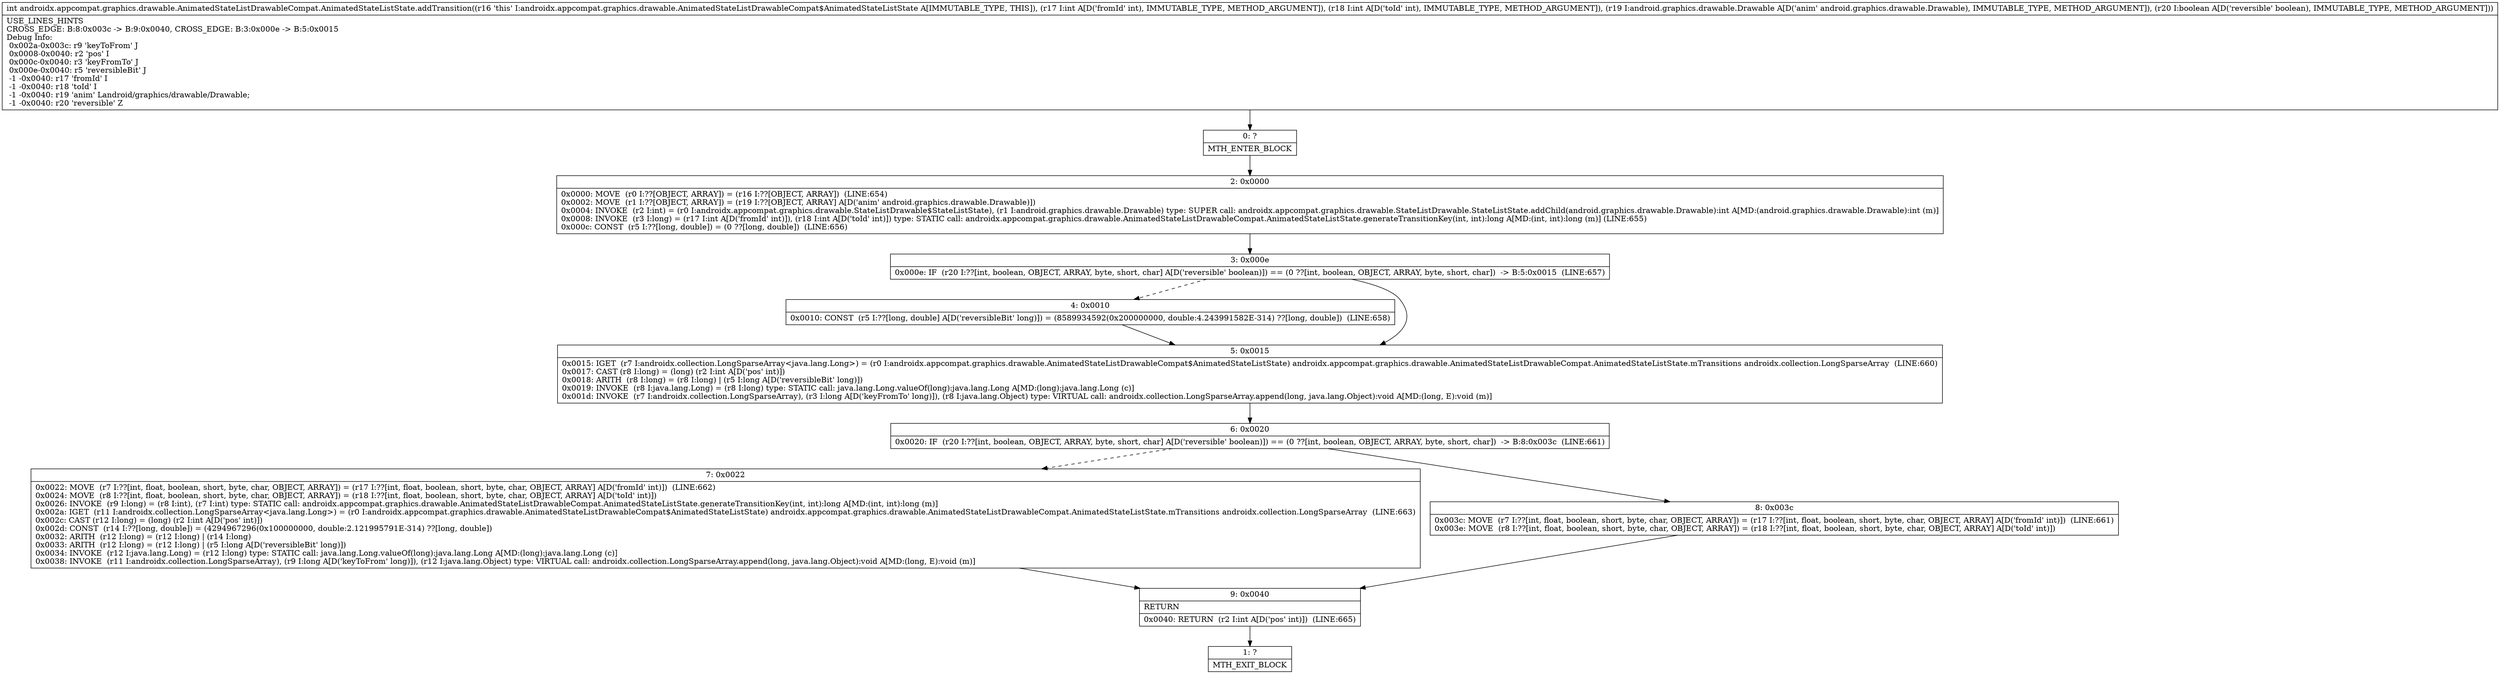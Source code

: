 digraph "CFG forandroidx.appcompat.graphics.drawable.AnimatedStateListDrawableCompat.AnimatedStateListState.addTransition(IILandroid\/graphics\/drawable\/Drawable;Z)I" {
Node_0 [shape=record,label="{0\:\ ?|MTH_ENTER_BLOCK\l}"];
Node_2 [shape=record,label="{2\:\ 0x0000|0x0000: MOVE  (r0 I:??[OBJECT, ARRAY]) = (r16 I:??[OBJECT, ARRAY])  (LINE:654)\l0x0002: MOVE  (r1 I:??[OBJECT, ARRAY]) = (r19 I:??[OBJECT, ARRAY] A[D('anim' android.graphics.drawable.Drawable)]) \l0x0004: INVOKE  (r2 I:int) = (r0 I:androidx.appcompat.graphics.drawable.StateListDrawable$StateListState), (r1 I:android.graphics.drawable.Drawable) type: SUPER call: androidx.appcompat.graphics.drawable.StateListDrawable.StateListState.addChild(android.graphics.drawable.Drawable):int A[MD:(android.graphics.drawable.Drawable):int (m)]\l0x0008: INVOKE  (r3 I:long) = (r17 I:int A[D('fromId' int)]), (r18 I:int A[D('toId' int)]) type: STATIC call: androidx.appcompat.graphics.drawable.AnimatedStateListDrawableCompat.AnimatedStateListState.generateTransitionKey(int, int):long A[MD:(int, int):long (m)] (LINE:655)\l0x000c: CONST  (r5 I:??[long, double]) = (0 ??[long, double])  (LINE:656)\l}"];
Node_3 [shape=record,label="{3\:\ 0x000e|0x000e: IF  (r20 I:??[int, boolean, OBJECT, ARRAY, byte, short, char] A[D('reversible' boolean)]) == (0 ??[int, boolean, OBJECT, ARRAY, byte, short, char])  \-\> B:5:0x0015  (LINE:657)\l}"];
Node_4 [shape=record,label="{4\:\ 0x0010|0x0010: CONST  (r5 I:??[long, double] A[D('reversibleBit' long)]) = (8589934592(0x200000000, double:4.243991582E\-314) ??[long, double])  (LINE:658)\l}"];
Node_5 [shape=record,label="{5\:\ 0x0015|0x0015: IGET  (r7 I:androidx.collection.LongSparseArray\<java.lang.Long\>) = (r0 I:androidx.appcompat.graphics.drawable.AnimatedStateListDrawableCompat$AnimatedStateListState) androidx.appcompat.graphics.drawable.AnimatedStateListDrawableCompat.AnimatedStateListState.mTransitions androidx.collection.LongSparseArray  (LINE:660)\l0x0017: CAST (r8 I:long) = (long) (r2 I:int A[D('pos' int)]) \l0x0018: ARITH  (r8 I:long) = (r8 I:long) \| (r5 I:long A[D('reversibleBit' long)]) \l0x0019: INVOKE  (r8 I:java.lang.Long) = (r8 I:long) type: STATIC call: java.lang.Long.valueOf(long):java.lang.Long A[MD:(long):java.lang.Long (c)]\l0x001d: INVOKE  (r7 I:androidx.collection.LongSparseArray), (r3 I:long A[D('keyFromTo' long)]), (r8 I:java.lang.Object) type: VIRTUAL call: androidx.collection.LongSparseArray.append(long, java.lang.Object):void A[MD:(long, E):void (m)]\l}"];
Node_6 [shape=record,label="{6\:\ 0x0020|0x0020: IF  (r20 I:??[int, boolean, OBJECT, ARRAY, byte, short, char] A[D('reversible' boolean)]) == (0 ??[int, boolean, OBJECT, ARRAY, byte, short, char])  \-\> B:8:0x003c  (LINE:661)\l}"];
Node_7 [shape=record,label="{7\:\ 0x0022|0x0022: MOVE  (r7 I:??[int, float, boolean, short, byte, char, OBJECT, ARRAY]) = (r17 I:??[int, float, boolean, short, byte, char, OBJECT, ARRAY] A[D('fromId' int)])  (LINE:662)\l0x0024: MOVE  (r8 I:??[int, float, boolean, short, byte, char, OBJECT, ARRAY]) = (r18 I:??[int, float, boolean, short, byte, char, OBJECT, ARRAY] A[D('toId' int)]) \l0x0026: INVOKE  (r9 I:long) = (r8 I:int), (r7 I:int) type: STATIC call: androidx.appcompat.graphics.drawable.AnimatedStateListDrawableCompat.AnimatedStateListState.generateTransitionKey(int, int):long A[MD:(int, int):long (m)]\l0x002a: IGET  (r11 I:androidx.collection.LongSparseArray\<java.lang.Long\>) = (r0 I:androidx.appcompat.graphics.drawable.AnimatedStateListDrawableCompat$AnimatedStateListState) androidx.appcompat.graphics.drawable.AnimatedStateListDrawableCompat.AnimatedStateListState.mTransitions androidx.collection.LongSparseArray  (LINE:663)\l0x002c: CAST (r12 I:long) = (long) (r2 I:int A[D('pos' int)]) \l0x002d: CONST  (r14 I:??[long, double]) = (4294967296(0x100000000, double:2.121995791E\-314) ??[long, double]) \l0x0032: ARITH  (r12 I:long) = (r12 I:long) \| (r14 I:long) \l0x0033: ARITH  (r12 I:long) = (r12 I:long) \| (r5 I:long A[D('reversibleBit' long)]) \l0x0034: INVOKE  (r12 I:java.lang.Long) = (r12 I:long) type: STATIC call: java.lang.Long.valueOf(long):java.lang.Long A[MD:(long):java.lang.Long (c)]\l0x0038: INVOKE  (r11 I:androidx.collection.LongSparseArray), (r9 I:long A[D('keyToFrom' long)]), (r12 I:java.lang.Object) type: VIRTUAL call: androidx.collection.LongSparseArray.append(long, java.lang.Object):void A[MD:(long, E):void (m)]\l}"];
Node_9 [shape=record,label="{9\:\ 0x0040|RETURN\l|0x0040: RETURN  (r2 I:int A[D('pos' int)])  (LINE:665)\l}"];
Node_1 [shape=record,label="{1\:\ ?|MTH_EXIT_BLOCK\l}"];
Node_8 [shape=record,label="{8\:\ 0x003c|0x003c: MOVE  (r7 I:??[int, float, boolean, short, byte, char, OBJECT, ARRAY]) = (r17 I:??[int, float, boolean, short, byte, char, OBJECT, ARRAY] A[D('fromId' int)])  (LINE:661)\l0x003e: MOVE  (r8 I:??[int, float, boolean, short, byte, char, OBJECT, ARRAY]) = (r18 I:??[int, float, boolean, short, byte, char, OBJECT, ARRAY] A[D('toId' int)]) \l}"];
MethodNode[shape=record,label="{int androidx.appcompat.graphics.drawable.AnimatedStateListDrawableCompat.AnimatedStateListState.addTransition((r16 'this' I:androidx.appcompat.graphics.drawable.AnimatedStateListDrawableCompat$AnimatedStateListState A[IMMUTABLE_TYPE, THIS]), (r17 I:int A[D('fromId' int), IMMUTABLE_TYPE, METHOD_ARGUMENT]), (r18 I:int A[D('toId' int), IMMUTABLE_TYPE, METHOD_ARGUMENT]), (r19 I:android.graphics.drawable.Drawable A[D('anim' android.graphics.drawable.Drawable), IMMUTABLE_TYPE, METHOD_ARGUMENT]), (r20 I:boolean A[D('reversible' boolean), IMMUTABLE_TYPE, METHOD_ARGUMENT]))  | USE_LINES_HINTS\lCROSS_EDGE: B:8:0x003c \-\> B:9:0x0040, CROSS_EDGE: B:3:0x000e \-\> B:5:0x0015\lDebug Info:\l  0x002a\-0x003c: r9 'keyToFrom' J\l  0x0008\-0x0040: r2 'pos' I\l  0x000c\-0x0040: r3 'keyFromTo' J\l  0x000e\-0x0040: r5 'reversibleBit' J\l  \-1 \-0x0040: r17 'fromId' I\l  \-1 \-0x0040: r18 'toId' I\l  \-1 \-0x0040: r19 'anim' Landroid\/graphics\/drawable\/Drawable;\l  \-1 \-0x0040: r20 'reversible' Z\l}"];
MethodNode -> Node_0;Node_0 -> Node_2;
Node_2 -> Node_3;
Node_3 -> Node_4[style=dashed];
Node_3 -> Node_5;
Node_4 -> Node_5;
Node_5 -> Node_6;
Node_6 -> Node_7[style=dashed];
Node_6 -> Node_8;
Node_7 -> Node_9;
Node_9 -> Node_1;
Node_8 -> Node_9;
}

